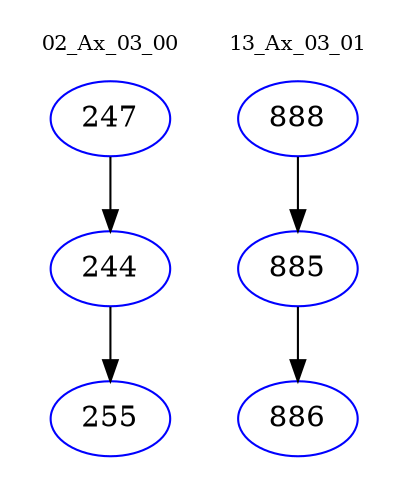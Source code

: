 digraph{
subgraph cluster_0 {
color = white
label = "02_Ax_03_00";
fontsize=10;
T0_247 [label="247", color="blue"]
T0_247 -> T0_244 [color="black"]
T0_244 [label="244", color="blue"]
T0_244 -> T0_255 [color="black"]
T0_255 [label="255", color="blue"]
}
subgraph cluster_1 {
color = white
label = "13_Ax_03_01";
fontsize=10;
T1_888 [label="888", color="blue"]
T1_888 -> T1_885 [color="black"]
T1_885 [label="885", color="blue"]
T1_885 -> T1_886 [color="black"]
T1_886 [label="886", color="blue"]
}
}
